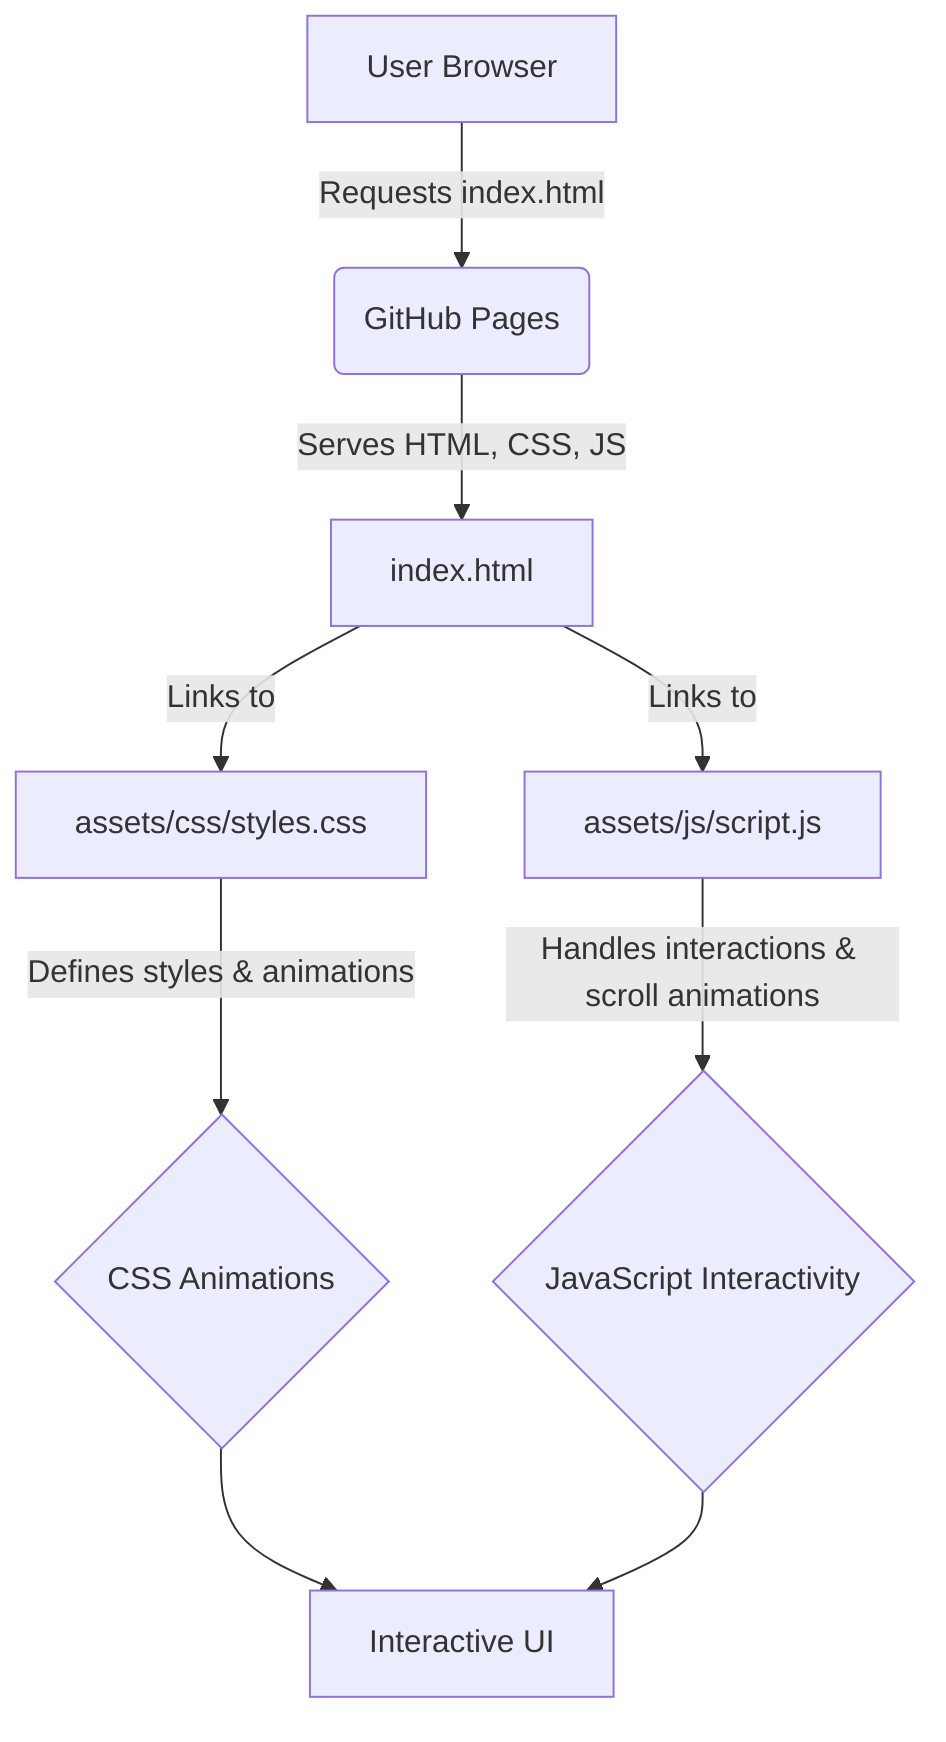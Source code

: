 graph TD
    A[User Browser] -->|Requests index.html| B(GitHub Pages)
    B -->|Serves HTML, CSS, JS| C[index.html]
    C -->|Links to| D[assets/css/styles.css]
    C -->|Links to| E[assets/js/script.js]
    D -->|Defines styles & animations| F{CSS Animations}
    E -->|Handles interactions & scroll animations| G{JavaScript Interactivity}
    F & G --> H[Interactive UI]